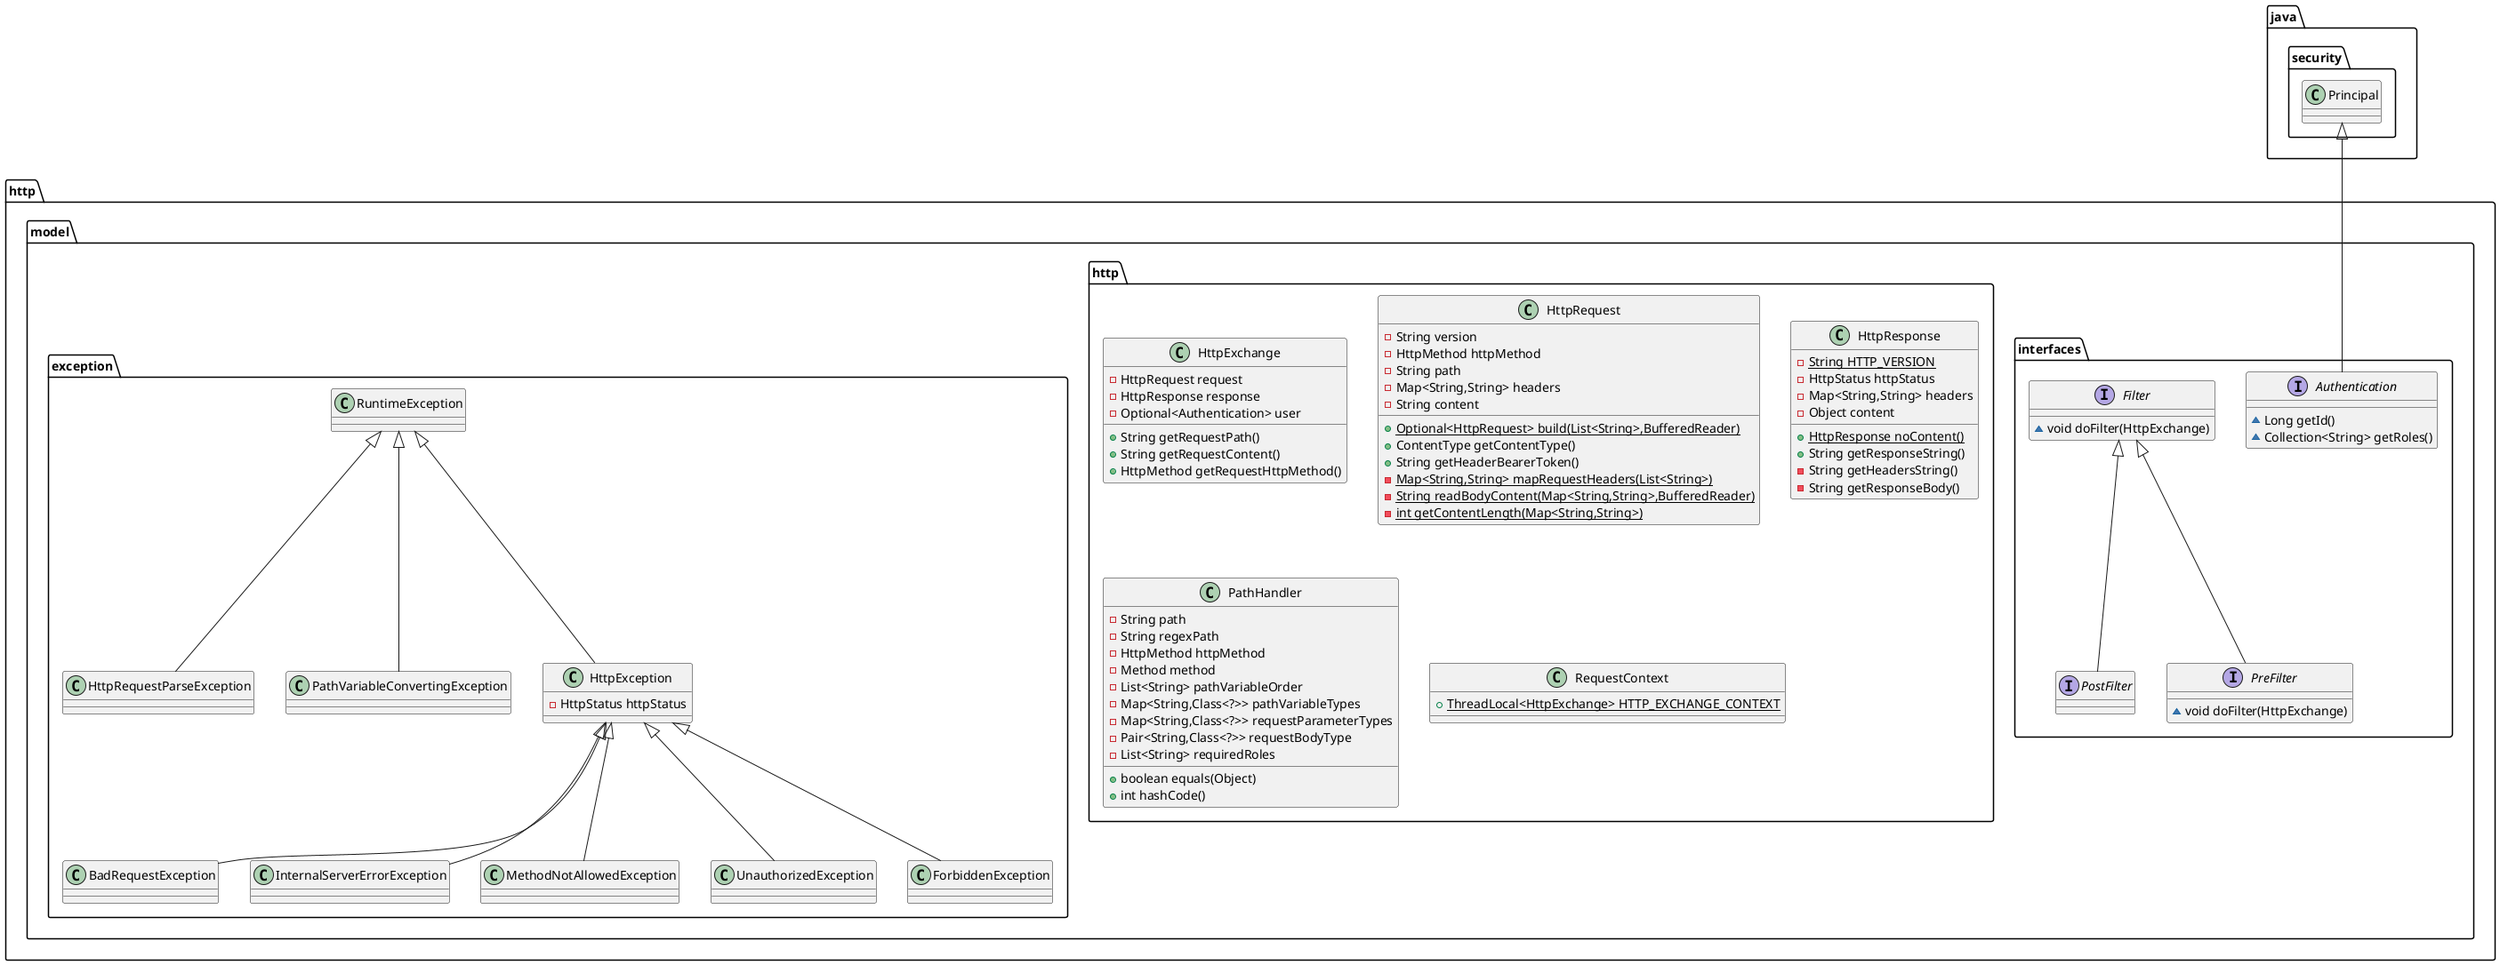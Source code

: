 @startuml
interface http.model.interfaces.Authentication {
~ Long getId()
~ Collection<String> getRoles()
}
interface http.model.interfaces.Filter {
~ void doFilter(HttpExchange)
}
class http.model.http.HttpExchange {
- HttpRequest request
- HttpResponse response
- Optional<Authentication> user
+ String getRequestPath()
+ String getRequestContent()
+ HttpMethod getRequestHttpMethod()
}
class http.model.exception.BadRequestException {
}
class http.model.http.HttpRequest {
- String version
- HttpMethod httpMethod
- String path
- Map<String,String> headers
- String content
+ {static} Optional<HttpRequest> build(List<String>,BufferedReader)
+ ContentType getContentType()
+ String getHeaderBearerToken()
- {static} Map<String,String> mapRequestHeaders(List<String>)
- {static} String readBodyContent(Map<String,String>,BufferedReader)
- {static} int getContentLength(Map<String,String>)
}
class http.model.http.HttpResponse {
- {static} String HTTP_VERSION
- HttpStatus httpStatus
- Map<String,String> headers
- Object content
+ {static} HttpResponse noContent()
+ String getResponseString()
- String getHeadersString()
- String getResponseBody()
}
interface http.model.interfaces.PostFilter {
}
class http.model.exception.InternalServerErrorException {
}
class http.model.exception.HttpRequestParseException {
}
class http.model.http.PathHandler {
- String path
- String regexPath
- HttpMethod httpMethod
- Method method
- List<String> pathVariableOrder
- Map<String,Class<?>> pathVariableTypes
- Map<String,Class<?>> requestParameterTypes
- Pair<String,Class<?>> requestBodyType
- List<String> requiredRoles
+ boolean equals(Object)
+ int hashCode()
}
class http.model.http.RequestContext {
+ {static} ThreadLocal<HttpExchange> HTTP_EXCHANGE_CONTEXT
}
class http.model.exception.PathVariableConvertingException {
}
class http.model.exception.MethodNotAllowedException {
}
class http.model.exception.UnauthorizedException {
}
class http.model.exception.HttpException {
- HttpStatus httpStatus
}
interface http.model.interfaces.PreFilter {
~ void doFilter(HttpExchange)
}
class http.model.exception.ForbiddenException {
}


java.security.Principal <|-- http.model.interfaces.Authentication
http.model.exception.HttpException <|-- http.model.exception.BadRequestException
http.model.interfaces.Filter <|-- http.model.interfaces.PostFilter
http.model.exception.HttpException <|-- http.model.exception.InternalServerErrorException
http.model.exception.RuntimeException <|-- http.model.exception.HttpRequestParseException
http.model.exception.RuntimeException <|-- http.model.exception.PathVariableConvertingException
http.model.exception.HttpException <|-- http.model.exception.MethodNotAllowedException
http.model.exception.HttpException <|-- http.model.exception.UnauthorizedException
http.model.exception.RuntimeException <|-- http.model.exception.HttpException
http.model.interfaces.Filter <|-- http.model.interfaces.PreFilter
http.model.exception.HttpException <|-- http.model.exception.ForbiddenException
@enduml